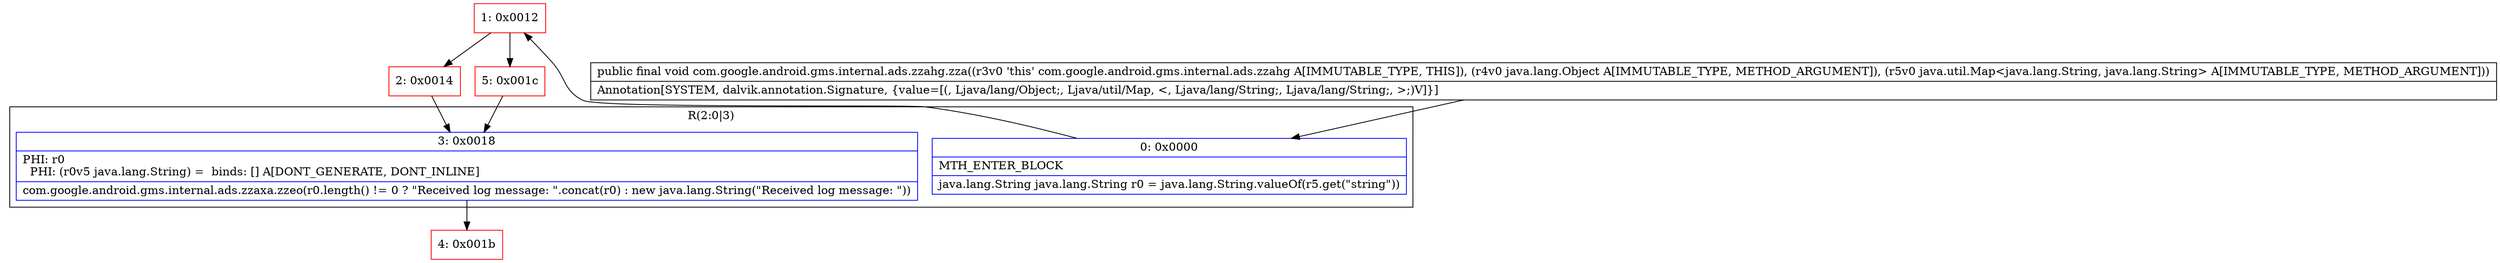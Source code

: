 digraph "CFG forcom.google.android.gms.internal.ads.zzahg.zza(Ljava\/lang\/Object;Ljava\/util\/Map;)V" {
subgraph cluster_Region_1252040361 {
label = "R(2:0|3)";
node [shape=record,color=blue];
Node_0 [shape=record,label="{0\:\ 0x0000|MTH_ENTER_BLOCK\l|java.lang.String java.lang.String r0 = java.lang.String.valueOf(r5.get(\"string\"))\l}"];
Node_3 [shape=record,label="{3\:\ 0x0018|PHI: r0 \l  PHI: (r0v5 java.lang.String) =  binds: [] A[DONT_GENERATE, DONT_INLINE]\l|com.google.android.gms.internal.ads.zzaxa.zzeo(r0.length() != 0 ? \"Received log message: \".concat(r0) : new java.lang.String(\"Received log message: \"))\l}"];
}
Node_1 [shape=record,color=red,label="{1\:\ 0x0012}"];
Node_2 [shape=record,color=red,label="{2\:\ 0x0014}"];
Node_4 [shape=record,color=red,label="{4\:\ 0x001b}"];
Node_5 [shape=record,color=red,label="{5\:\ 0x001c}"];
MethodNode[shape=record,label="{public final void com.google.android.gms.internal.ads.zzahg.zza((r3v0 'this' com.google.android.gms.internal.ads.zzahg A[IMMUTABLE_TYPE, THIS]), (r4v0 java.lang.Object A[IMMUTABLE_TYPE, METHOD_ARGUMENT]), (r5v0 java.util.Map\<java.lang.String, java.lang.String\> A[IMMUTABLE_TYPE, METHOD_ARGUMENT]))  | Annotation[SYSTEM, dalvik.annotation.Signature, \{value=[(, Ljava\/lang\/Object;, Ljava\/util\/Map, \<, Ljava\/lang\/String;, Ljava\/lang\/String;, \>;)V]\}]\l}"];
MethodNode -> Node_0;
Node_0 -> Node_1;
Node_3 -> Node_4;
Node_1 -> Node_2;
Node_1 -> Node_5;
Node_2 -> Node_3;
Node_5 -> Node_3;
}

